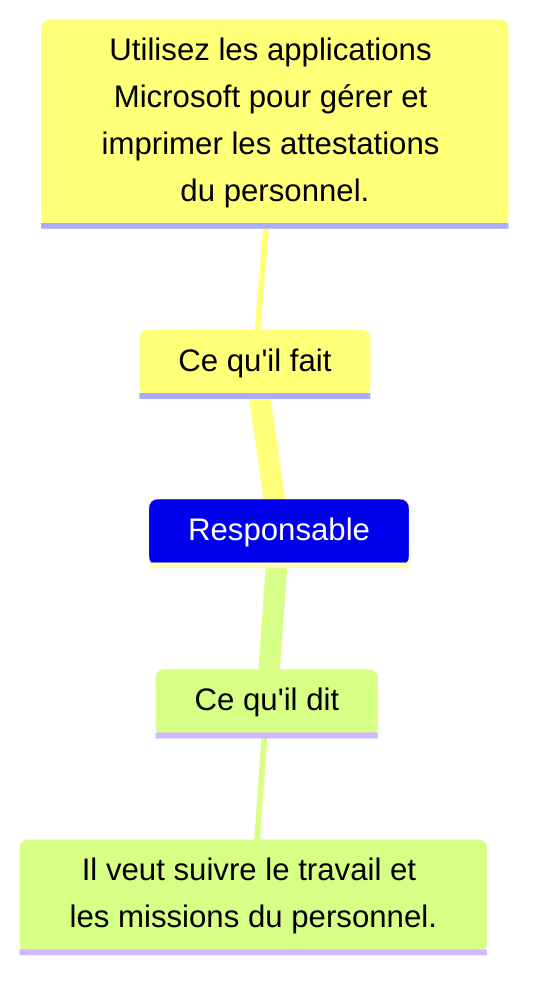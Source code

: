 %% @config(../mindmap-config.json)
mindmap
    Responsable
        Ce qu'il fait
            Utilisez les applications Microsoft pour gérer et imprimer les attestations du personnel.
        Ce qu'il dit
            Il veut suivre le travail et les missions du personnel.